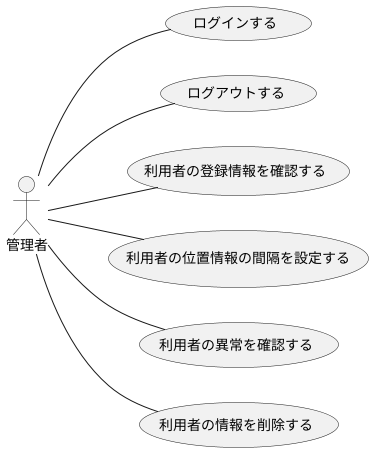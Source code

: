 @startuml 管理者
left to right direction
actor 管理者

管理者 -- (ログインする)
管理者 -- (ログアウトする)
管理者 -- (利用者の登録情報を確認する)
管理者 -- (利用者の位置情報の間隔を設定する)
管理者 -- (利用者の異常を確認する)
管理者 -- (利用者の情報を削除する)



@enduml
